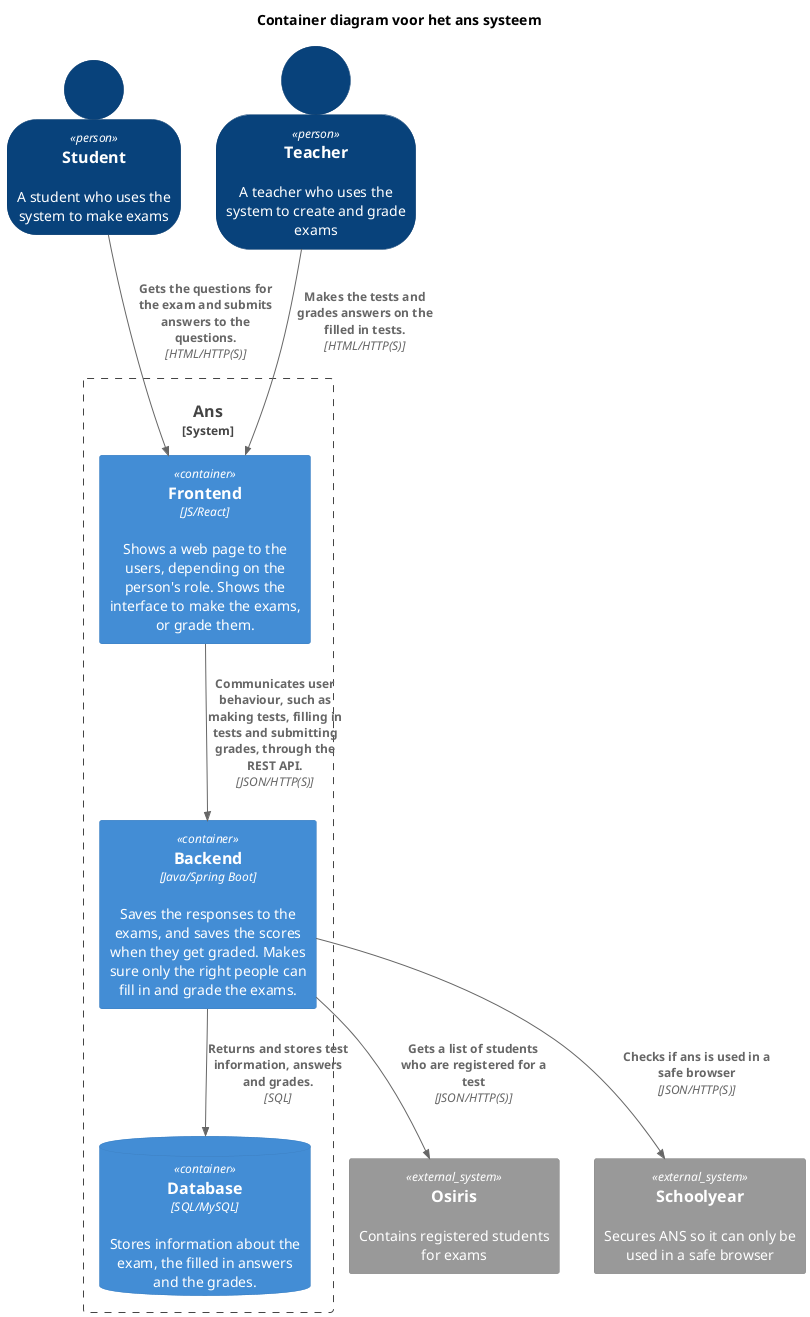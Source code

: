 @startuml

!include <C4/C4>
!include <C4/C4_Context>
!include <C4/C4_Container>

SHOW_PERSON_OUTLINE()

AddRelTag("sync/async", $textColor=$ARROW_FONT_COLOR, $lineColor=$ARROW_COLOR, $lineStyle=DottedLine())

title Container diagram voor het ans systeem

Person(student, Student, "A student who uses the system to make exams")
Person(teacher, Teacher, "A teacher who uses the system to create and grade exams")

System_Ext(osiris, "Osiris", "Contains registered students for exams")
System_Ext(schoolyear, "Schoolyear", "Secures ANS so it can only be used in a safe browser")

System_Boundary("key_boundary", "Ans", $tags="") {
    Container(frontend, "Frontend", $techn="JS/React", $descr="Shows a web page to the users, depending on the person's role. Shows the interface to make the exams, or grade them.", $tags="", $link="")
    Container(backend, "Backend", $techn="Java/Spring Boot", $descr="Saves the responses to the exams, and saves the scores when they get graded. Makes sure only the right people can fill in and grade the exams.", $tags="", $link="")
    ContainerDb(db, "Database", $techn="SQL/MySQL", $descr="Stores information about the exam, the filled in answers and the grades.", $tags="", $link="")
    Rel(student, frontend, "Gets the questions for the exam and submits answers to the questions.", $techn="HTML/HTTP(S)", $tags="", $link="")
    Rel(teacher, frontend, "Makes the tests and grades answers on the filled in tests.", $techn="HTML/HTTP(S)", $tags="", $link="")
    Rel(frontend, backend, "Communicates user behaviour, such as making tests, filling in tests and submitting grades, through the REST API.", $techn="JSON/HTTP(S)", $tags="", $link="")
    Rel(backend, db, "Returns and stores test information, answers and grades.", $techn="SQL", $tags="", $link="")
    Rel(backend, osiris, "Gets a list of students who are registered for a test", $techn="JSON/HTTP(S)", $tags="", $link="")
    Rel(backend, schoolyear, "Checks if ans is used in a safe browser", $techn="JSON/HTTP(S)", $tags="", $link="")
 }



@enduml